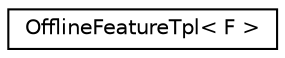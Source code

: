 digraph "Graphical Class Hierarchy"
{
  edge [fontname="Helvetica",fontsize="10",labelfontname="Helvetica",labelfontsize="10"];
  node [fontname="Helvetica",fontsize="10",shape=record];
  rankdir="LR";
  Node0 [label="OfflineFeatureTpl\< F \>",height=0.2,width=0.4,color="black", fillcolor="white", style="filled",URL="$classkaldi_1_1OfflineFeatureTpl.html",tooltip="This templated class is intended for offline feature extraction, i.e. "];
}
